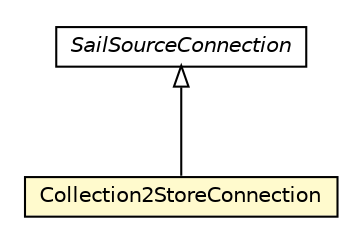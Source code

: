 #!/usr/local/bin/dot
#
# Class diagram 
# Generated by UMLGraph version R5_6-24-gf6e263 (http://www.umlgraph.org/)
#

digraph G {
	edge [fontname="Helvetica",fontsize=10,labelfontname="Helvetica",labelfontsize=10];
	node [fontname="Helvetica",fontsize=10,shape=plaintext];
	nodesep=0.25;
	ranksep=0.5;
	// org.universAAL.context.rdf4j.sail.Collection2StoreConnection
	c2474 [label=<<table title="org.universAAL.context.rdf4j.sail.Collection2StoreConnection" border="0" cellborder="1" cellspacing="0" cellpadding="2" port="p" bgcolor="lemonChiffon" href="./Collection2StoreConnection.html">
		<tr><td><table border="0" cellspacing="0" cellpadding="1">
<tr><td align="center" balign="center"> Collection2StoreConnection </td></tr>
		</table></td></tr>
		</table>>, URL="./Collection2StoreConnection.html", fontname="Helvetica", fontcolor="black", fontsize=10.0];
	//org.universAAL.context.rdf4j.sail.Collection2StoreConnection extends org.eclipse.rdf4j.sail.base.SailSourceConnection
	c2529:p -> c2474:p [dir=back,arrowtail=empty];
	// org.eclipse.rdf4j.sail.base.SailSourceConnection
	c2529 [label=<<table title="org.eclipse.rdf4j.sail.base.SailSourceConnection" border="0" cellborder="1" cellspacing="0" cellpadding="2" port="p" href="http://java.sun.com/j2se/1.4.2/docs/api/org/eclipse/rdf4j/sail/base/SailSourceConnection.html">
		<tr><td><table border="0" cellspacing="0" cellpadding="1">
<tr><td align="center" balign="center"><font face="Helvetica-Oblique"> SailSourceConnection </font></td></tr>
		</table></td></tr>
		</table>>, URL="http://java.sun.com/j2se/1.4.2/docs/api/org/eclipse/rdf4j/sail/base/SailSourceConnection.html", fontname="Helvetica", fontcolor="black", fontsize=10.0];
}


